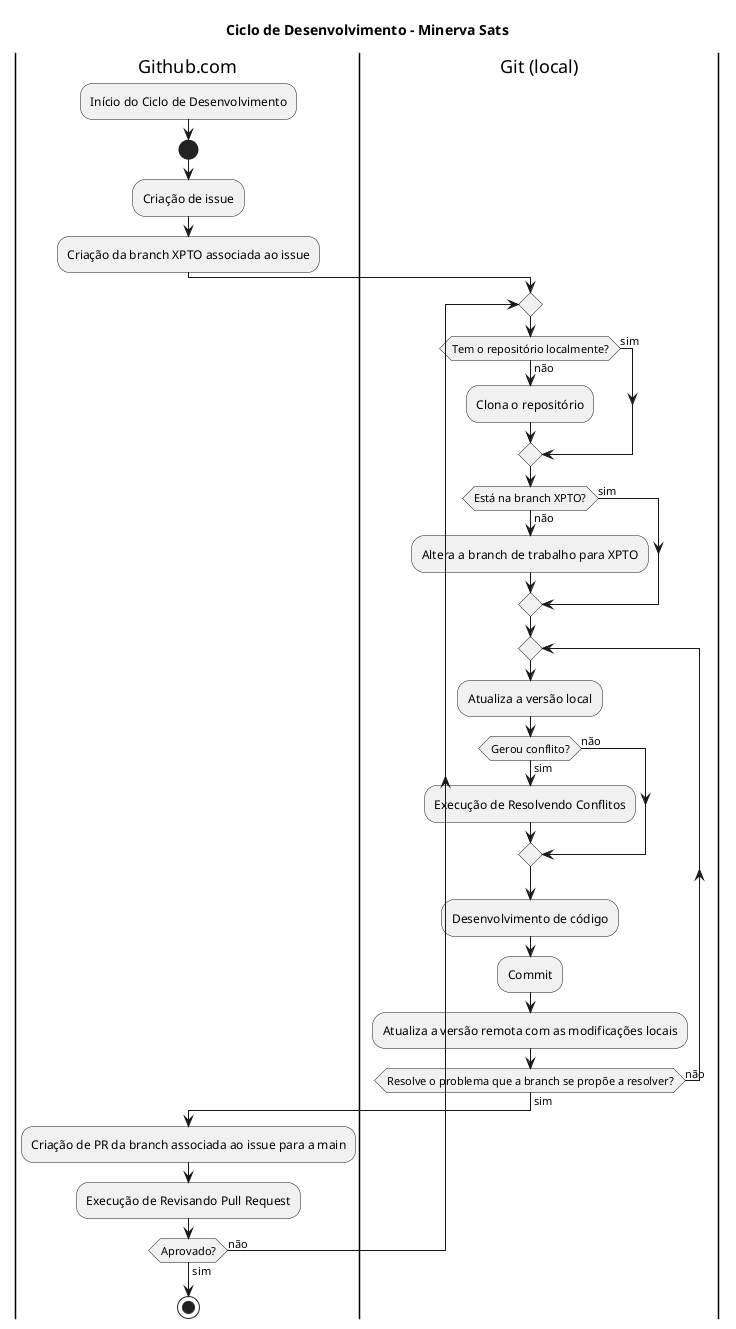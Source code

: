 @startuml
title Ciclo de Desenvolvimento - Minerva Sats

|Github.com|
:Início do Ciclo de Desenvolvimento;
start
:Criação de issue;
:Criação da branch XPTO associada ao issue;

|Git (local)|
repeat

if (Tem o repositório localmente?) then (não)
  :Clona o repositório;
  else (sim)
endif

if (Está na branch XPTO?) then (não)
  :Altera a branch de trabalho para XPTO;
else (sim)
endif

repeat 
  :Atualiza a versão local;
  if (Gerou conflito?) then (sim)
    :Execução de Resolvendo Conflitos;
  else (não)
  endif
  :Desenvolvimento de código;
  :Commit;
  :Atualiza a versão remota com as modificações locais;
repeat while (Resolve o problema que a branch se propõe a resolver?) is (não) not (sim)

|Github.com|
:Criação de PR da branch associada ao issue para a main;
:Execução de Revisando Pull Request;

repeat while(Aprovado?) is (não) not (sim)

stop

@enduml
